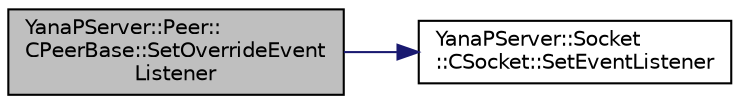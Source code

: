 digraph "YanaPServer::Peer::CPeerBase::SetOverrideEventListener"
{
  edge [fontname="Helvetica",fontsize="10",labelfontname="Helvetica",labelfontsize="10"];
  node [fontname="Helvetica",fontsize="10",shape=record];
  rankdir="LR";
  Node36 [label="YanaPServer::Peer::\lCPeerBase::SetOverrideEvent\lListener",height=0.2,width=0.4,color="black", fillcolor="grey75", style="filled", fontcolor="black"];
  Node36 -> Node37 [color="midnightblue",fontsize="10",style="solid",fontname="Helvetica"];
  Node37 [label="YanaPServer::Socket\l::CSocket::SetEventListener",height=0.2,width=0.4,color="black", fillcolor="white", style="filled",URL="$class_yana_p_server_1_1_socket_1_1_c_socket.html#a8f30a9172004f0cbf9d7a2edc82c2b4a",tooltip="イベントリスナをセット "];
}
